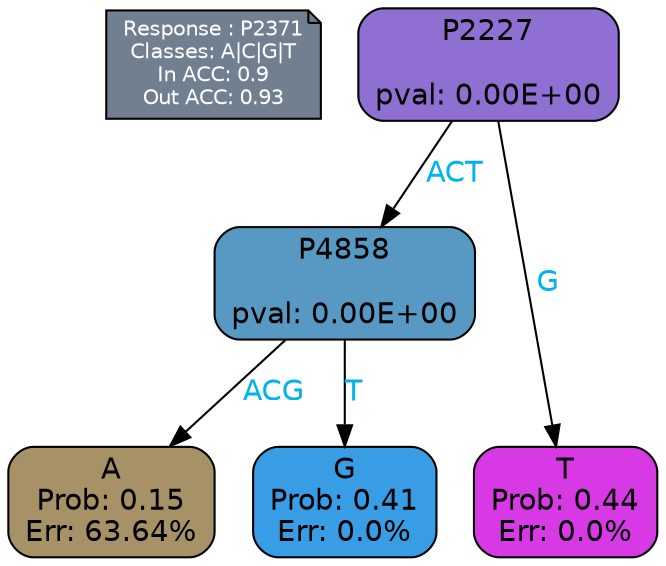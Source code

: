 digraph Tree {
node [shape=box, style="filled, rounded", color="black", fontname=helvetica] ;
graph [ranksep=equally, splines=polylines, bgcolor=transparent, dpi=600] ;
edge [fontname=helvetica] ;
LEGEND [label="Response : P2371
Classes: A|C|G|T
In ACC: 0.9
Out ACC: 0.93
",shape=note,align=left,style=filled,fillcolor="slategray",fontcolor="white",fontsize=10];1 [label="P2227

pval: 0.00E+00", fillcolor="#8f6fd1"] ;
2 [label="P4858

pval: 0.00E+00", fillcolor="#5799c2"] ;
3 [label="A
Prob: 0.15
Err: 63.64%", fillcolor="#a79167"] ;
4 [label="G
Prob: 0.41
Err: 0.0%", fillcolor="#399de5"] ;
5 [label="T
Prob: 0.44
Err: 0.0%", fillcolor="#d739e5"] ;
1 -> 2 [label="ACT",fontcolor=deepskyblue2] ;
1 -> 5 [label="G",fontcolor=deepskyblue2] ;
2 -> 3 [label="ACG",fontcolor=deepskyblue2] ;
2 -> 4 [label="T",fontcolor=deepskyblue2] ;
{rank = same; 3;4;5;}{rank = same; LEGEND;1;}}